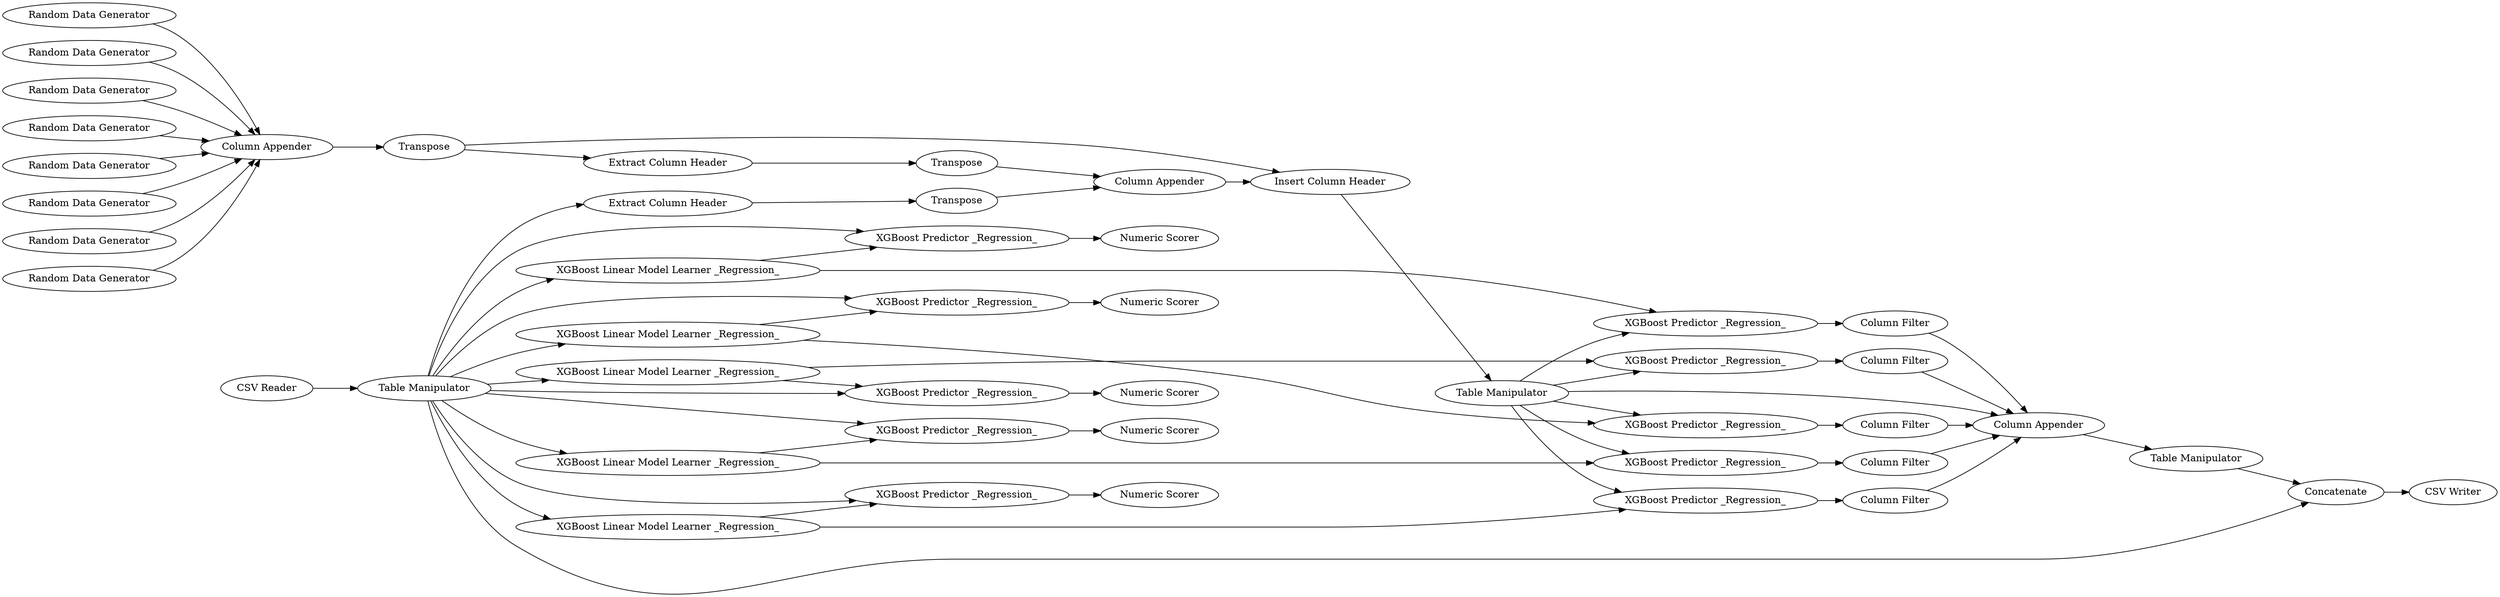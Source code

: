 digraph {
	334 -> 336
	358 -> 361
	351 -> 344
	3 -> 329
	357 -> 361
	315 -> 317
	364 -> 363
	321 -> 322
	356 -> 361
	348 -> 350
	351 -> 354
	3 -> 363
	345 -> 349
	323 -> 321
	360 -> 361
	361 -> 364
	363 -> 362
	338 -> 336
	336 -> 343
	3 -> 323
	3 -> 321
	340 -> 336
	351 -> 361
	3 -> 345
	337 -> 336
	3 -> 315
	351 -> 352
	314 -> 315
	320 -> 318
	355 -> 360
	351 -> 355
	3 -> 327
	327 -> 328
	344 -> 356
	319 -> 320
	352 -> 357
	353 -> 358
	351 -> 353
	3 -> 320
	3 -> 324
	319 -> 354
	350 -> 346
	326 -> 352
	326 -> 324
	343 -> 346
	346 -> 351
	354 -> 359
	341 -> 336
	329 -> 344
	3 -> 314
	314 -> 355
	343 -> 347
	3 -> 326
	342 -> 336
	323 -> 353
	339 -> 336
	349 -> 350
	324 -> 325
	359 -> 361
	2 -> 3
	332 -> 336
	329 -> 327
	347 -> 348
	3 -> 319
	351 [label="Table Manipulator"]
	324 [label="XGBoost Predictor _Regression_"]
	329 [label="XGBoost Linear Model Learner _Regression_"]
	322 [label="Numeric Scorer"]
	354 [label="XGBoost Predictor _Regression_"]
	327 [label="XGBoost Predictor _Regression_"]
	3 [label="Table Manipulator"]
	363 [label=Concatenate]
	339 [label="Random Data Generator"]
	357 [label="Column Filter"]
	341 [label="Random Data Generator"]
	347 [label="Extract Column Header"]
	315 [label="XGBoost Predictor _Regression_"]
	343 [label=Transpose]
	338 [label="Random Data Generator"]
	325 [label="Numeric Scorer"]
	344 [label="XGBoost Predictor _Regression_"]
	328 [label="Numeric Scorer"]
	336 [label="Column Appender"]
	348 [label=Transpose]
	361 [label="Column Appender"]
	359 [label="Column Filter"]
	332 [label="Random Data Generator"]
	334 [label="Random Data Generator"]
	319 [label="XGBoost Linear Model Learner _Regression_"]
	358 [label="Column Filter"]
	346 [label="Insert Column Header"]
	342 [label="Random Data Generator"]
	337 [label="Random Data Generator"]
	321 [label="XGBoost Predictor _Regression_"]
	356 [label="Column Filter"]
	345 [label="Extract Column Header"]
	360 [label="Column Filter"]
	352 [label="XGBoost Predictor _Regression_"]
	340 [label="Random Data Generator"]
	364 [label="Table Manipulator"]
	314 [label="XGBoost Linear Model Learner _Regression_"]
	326 [label="XGBoost Linear Model Learner _Regression_"]
	350 [label="Column Appender"]
	318 [label="Numeric Scorer"]
	362 [label="CSV Writer"]
	355 [label="XGBoost Predictor _Regression_"]
	323 [label="XGBoost Linear Model Learner _Regression_"]
	349 [label=Transpose]
	317 [label="Numeric Scorer"]
	353 [label="XGBoost Predictor _Regression_"]
	2 [label="CSV Reader"]
	320 [label="XGBoost Predictor _Regression_"]
	rankdir=LR
}
